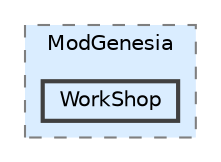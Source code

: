 digraph "Q:/IdleWave/Projet/Assets/Scripts/ModGenesia/WorkShop"
{
 // LATEX_PDF_SIZE
  bgcolor="transparent";
  edge [fontname=Helvetica,fontsize=10,labelfontname=Helvetica,labelfontsize=10];
  node [fontname=Helvetica,fontsize=10,shape=box,height=0.2,width=0.4];
  compound=true
  subgraph clusterdir_0b2f43b7b3d4a686a4c8e2c560629f2c {
    graph [ bgcolor="#daedff", pencolor="grey50", label="ModGenesia", fontname=Helvetica,fontsize=10 style="filled,dashed", URL="dir_0b2f43b7b3d4a686a4c8e2c560629f2c.html",tooltip=""]
  dir_97a9cb865a2f7034d7c0119ce941be2a [label="WorkShop", fillcolor="#daedff", color="grey25", style="filled,bold", URL="dir_97a9cb865a2f7034d7c0119ce941be2a.html",tooltip=""];
  }
}
